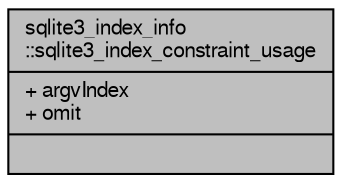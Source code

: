 digraph "sqlite3_index_info::sqlite3_index_constraint_usage"
{
  edge [fontname="FreeSans",fontsize="10",labelfontname="FreeSans",labelfontsize="10"];
  node [fontname="FreeSans",fontsize="10",shape=record];
  Node1 [label="{sqlite3_index_info\l::sqlite3_index_constraint_usage\n|+ argvIndex\l+ omit\l|}",height=0.2,width=0.4,color="black", fillcolor="grey75", style="filled", fontcolor="black"];
}
